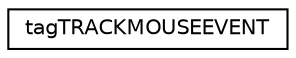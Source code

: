 digraph G
{
  edge [fontname="Helvetica",fontsize="10",labelfontname="Helvetica",labelfontsize="10"];
  node [fontname="Helvetica",fontsize="10",shape=record];
  rankdir="LR";
  Node1 [label="tagTRACKMOUSEEVENT",height=0.2,width=0.4,color="black", fillcolor="white", style="filled",URL="$structtag_t_r_a_c_k_m_o_u_s_e_e_v_e_n_t.html"];
}
